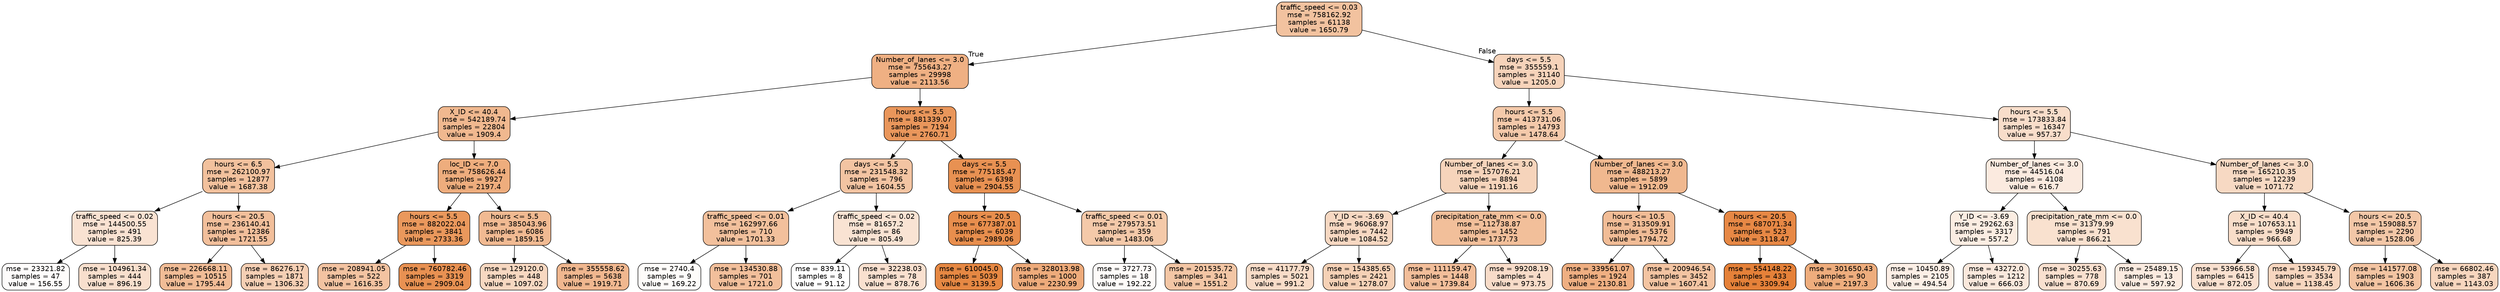 digraph Tree {
node [shape=box, style="filled, rounded", color="black", fontname=helvetica] ;
edge [fontname=helvetica] ;
0 [label="traffic_speed <= 0.03\nmse = 758162.92\nsamples = 61138\nvalue = 1650.79", fillcolor="#f2c29f"] ;
1 [label="Number_of_lanes <= 3.0\nmse = 755643.27\nsamples = 29998\nvalue = 2113.56", fillcolor="#efb083"] ;
0 -> 1 [labeldistance=2.5, labelangle=45, headlabel="True"] ;
2 [label="X_ID <= 40.4\nmse = 542189.74\nsamples = 22804\nvalue = 1909.4", fillcolor="#f0b88f"] ;
1 -> 2 ;
3 [label="hours <= 6.5\nmse = 262100.97\nsamples = 12877\nvalue = 1687.38", fillcolor="#f2c19d"] ;
2 -> 3 ;
4 [label="traffic_speed <= 0.02\nmse = 144500.55\nsamples = 491\nvalue = 825.39", fillcolor="#f9e2d2"] ;
3 -> 4 ;
5 [label="mse = 23321.82\nsamples = 47\nvalue = 156.55", fillcolor="#fefcfb"] ;
4 -> 5 ;
6 [label="mse = 104961.34\nsamples = 444\nvalue = 896.19", fillcolor="#f8dfcd"] ;
4 -> 6 ;
7 [label="hours <= 20.5\nmse = 236140.41\nsamples = 12386\nvalue = 1721.55", fillcolor="#f2bf9b"] ;
3 -> 7 ;
8 [label="mse = 226668.11\nsamples = 10515\nvalue = 1795.44", fillcolor="#f1bc96"] ;
7 -> 8 ;
9 [label="mse = 86276.17\nsamples = 1871\nvalue = 1306.32", fillcolor="#f5cfb4"] ;
7 -> 9 ;
10 [label="loc_ID <= 7.0\nmse = 758626.44\nsamples = 9927\nvalue = 2197.4", fillcolor="#eead7d"] ;
2 -> 10 ;
11 [label="hours <= 5.5\nmse = 882022.04\nsamples = 3841\nvalue = 2733.36", fillcolor="#ea985c"] ;
10 -> 11 ;
12 [label="mse = 208941.05\nsamples = 522\nvalue = 1616.35", fillcolor="#f3c3a1"] ;
11 -> 12 ;
13 [label="mse = 760782.46\nsamples = 3319\nvalue = 2909.04", fillcolor="#e89152"] ;
11 -> 13 ;
14 [label="hours <= 5.5\nmse = 385043.96\nsamples = 6086\nvalue = 1859.15", fillcolor="#f1ba92"] ;
10 -> 14 ;
15 [label="mse = 129120.0\nsamples = 448\nvalue = 1097.02", fillcolor="#f7d8c1"] ;
14 -> 15 ;
16 [label="mse = 355558.62\nsamples = 5638\nvalue = 1919.71", fillcolor="#f0b78f"] ;
14 -> 16 ;
17 [label="hours <= 5.5\nmse = 881339.07\nsamples = 7194\nvalue = 2760.71", fillcolor="#e9965b"] ;
1 -> 17 ;
18 [label="days <= 5.5\nmse = 231548.32\nsamples = 796\nvalue = 1604.55", fillcolor="#f3c4a2"] ;
17 -> 18 ;
19 [label="traffic_speed <= 0.01\nmse = 162997.66\nsamples = 710\nvalue = 1701.33", fillcolor="#f2c09c"] ;
18 -> 19 ;
20 [label="mse = 2740.4\nsamples = 9\nvalue = 169.22", fillcolor="#fefcfa"] ;
19 -> 20 ;
21 [label="mse = 134530.88\nsamples = 701\nvalue = 1721.0", fillcolor="#f2bf9b"] ;
19 -> 21 ;
22 [label="traffic_speed <= 0.02\nmse = 81657.2\nsamples = 86\nvalue = 805.49", fillcolor="#f9e3d3"] ;
18 -> 22 ;
23 [label="mse = 839.11\nsamples = 8\nvalue = 91.12", fillcolor="#ffffff"] ;
22 -> 23 ;
24 [label="mse = 32238.03\nsamples = 78\nvalue = 878.76", fillcolor="#f9e0cf"] ;
22 -> 24 ;
25 [label="days <= 5.5\nmse = 775185.47\nsamples = 6398\nvalue = 2904.55", fillcolor="#e89152"] ;
17 -> 25 ;
26 [label="hours <= 20.5\nmse = 677387.01\nsamples = 6039\nvalue = 2989.06", fillcolor="#e88e4d"] ;
25 -> 26 ;
27 [label="mse = 610045.0\nsamples = 5039\nvalue = 3139.5", fillcolor="#e68843"] ;
26 -> 27 ;
28 [label="mse = 328013.98\nsamples = 1000\nvalue = 2230.99", fillcolor="#eeab7b"] ;
26 -> 28 ;
29 [label="traffic_speed <= 0.01\nmse = 279573.51\nsamples = 359\nvalue = 1483.06", fillcolor="#f4c9a9"] ;
25 -> 29 ;
30 [label="mse = 3727.73\nsamples = 18\nvalue = 192.22", fillcolor="#fefbf9"] ;
29 -> 30 ;
31 [label="mse = 201535.72\nsamples = 341\nvalue = 1551.2", fillcolor="#f3c6a5"] ;
29 -> 31 ;
32 [label="days <= 5.5\nmse = 355559.1\nsamples = 31140\nvalue = 1205.0", fillcolor="#f6d3ba"] ;
0 -> 32 [labeldistance=2.5, labelangle=-45, headlabel="False"] ;
33 [label="hours <= 5.5\nmse = 413731.06\nsamples = 14793\nvalue = 1478.64", fillcolor="#f4c9aa"] ;
32 -> 33 ;
34 [label="Number_of_lanes <= 3.0\nmse = 157076.21\nsamples = 8894\nvalue = 1191.16", fillcolor="#f6d4bb"] ;
33 -> 34 ;
35 [label="Y_ID <= -3.69\nmse = 96068.97\nsamples = 7442\nvalue = 1084.52", fillcolor="#f7d8c2"] ;
34 -> 35 ;
36 [label="mse = 41177.79\nsamples = 5021\nvalue = 991.2", fillcolor="#f8dcc8"] ;
35 -> 36 ;
37 [label="mse = 154385.65\nsamples = 2421\nvalue = 1278.07", fillcolor="#f5d1b6"] ;
35 -> 37 ;
38 [label="precipitation_rate_mm <= 0.0\nmse = 112738.87\nsamples = 1452\nvalue = 1737.73", fillcolor="#f2bf9a"] ;
34 -> 38 ;
39 [label="mse = 111159.47\nsamples = 1448\nvalue = 1739.84", fillcolor="#f2be9a"] ;
38 -> 39 ;
40 [label="mse = 99208.19\nsamples = 4\nvalue = 973.75", fillcolor="#f8dcc9"] ;
38 -> 40 ;
41 [label="Number_of_lanes <= 3.0\nmse = 488213.27\nsamples = 5899\nvalue = 1912.09", fillcolor="#f0b88f"] ;
33 -> 41 ;
42 [label="hours <= 10.5\nmse = 313509.91\nsamples = 5376\nvalue = 1794.72", fillcolor="#f1bc96"] ;
41 -> 42 ;
43 [label="mse = 339561.07\nsamples = 1924\nvalue = 2130.81", fillcolor="#efaf82"] ;
42 -> 43 ;
44 [label="mse = 200946.54\nsamples = 3452\nvalue = 1607.41", fillcolor="#f3c4a2"] ;
42 -> 44 ;
45 [label="hours <= 20.5\nmse = 687071.34\nsamples = 523\nvalue = 3118.47", fillcolor="#e78845"] ;
41 -> 45 ;
46 [label="mse = 554148.22\nsamples = 433\nvalue = 3309.94", fillcolor="#e58139"] ;
45 -> 46 ;
47 [label="mse = 301650.43\nsamples = 90\nvalue = 2197.3", fillcolor="#eead7d"] ;
45 -> 47 ;
48 [label="hours <= 5.5\nmse = 173833.84\nsamples = 16347\nvalue = 957.37", fillcolor="#f8ddca"] ;
32 -> 48 ;
49 [label="Number_of_lanes <= 3.0\nmse = 44516.04\nsamples = 4108\nvalue = 616.7", fillcolor="#fbeadf"] ;
48 -> 49 ;
50 [label="Y_ID <= -3.69\nmse = 29262.63\nsamples = 3317\nvalue = 557.2", fillcolor="#fbede2"] ;
49 -> 50 ;
51 [label="mse = 10450.89\nsamples = 2105\nvalue = 494.54", fillcolor="#fcefe6"] ;
50 -> 51 ;
52 [label="mse = 43272.0\nsamples = 1212\nvalue = 666.03", fillcolor="#fae8dc"] ;
50 -> 52 ;
53 [label="precipitation_rate_mm <= 0.0\nmse = 31379.99\nsamples = 791\nvalue = 866.21", fillcolor="#f9e1cf"] ;
49 -> 53 ;
54 [label="mse = 30255.63\nsamples = 778\nvalue = 870.69", fillcolor="#f9e0cf"] ;
53 -> 54 ;
55 [label="mse = 25489.15\nsamples = 13\nvalue = 597.92", fillcolor="#fbebe0"] ;
53 -> 55 ;
56 [label="Number_of_lanes <= 3.0\nmse = 165210.35\nsamples = 12239\nvalue = 1071.72", fillcolor="#f7d9c3"] ;
48 -> 56 ;
57 [label="X_ID <= 40.4\nmse = 107653.11\nsamples = 9949\nvalue = 966.68", fillcolor="#f8ddc9"] ;
56 -> 57 ;
58 [label="mse = 53966.58\nsamples = 6415\nvalue = 872.05", fillcolor="#f9e0cf"] ;
57 -> 58 ;
59 [label="mse = 159345.79\nsamples = 3534\nvalue = 1138.45", fillcolor="#f7d6bf"] ;
57 -> 59 ;
60 [label="hours <= 20.5\nmse = 159088.57\nsamples = 2290\nvalue = 1528.06", fillcolor="#f3c7a7"] ;
56 -> 60 ;
61 [label="mse = 141577.08\nsamples = 1903\nvalue = 1606.36", fillcolor="#f3c4a2"] ;
60 -> 61 ;
62 [label="mse = 66802.46\nsamples = 387\nvalue = 1143.03", fillcolor="#f7d6be"] ;
60 -> 62 ;
}